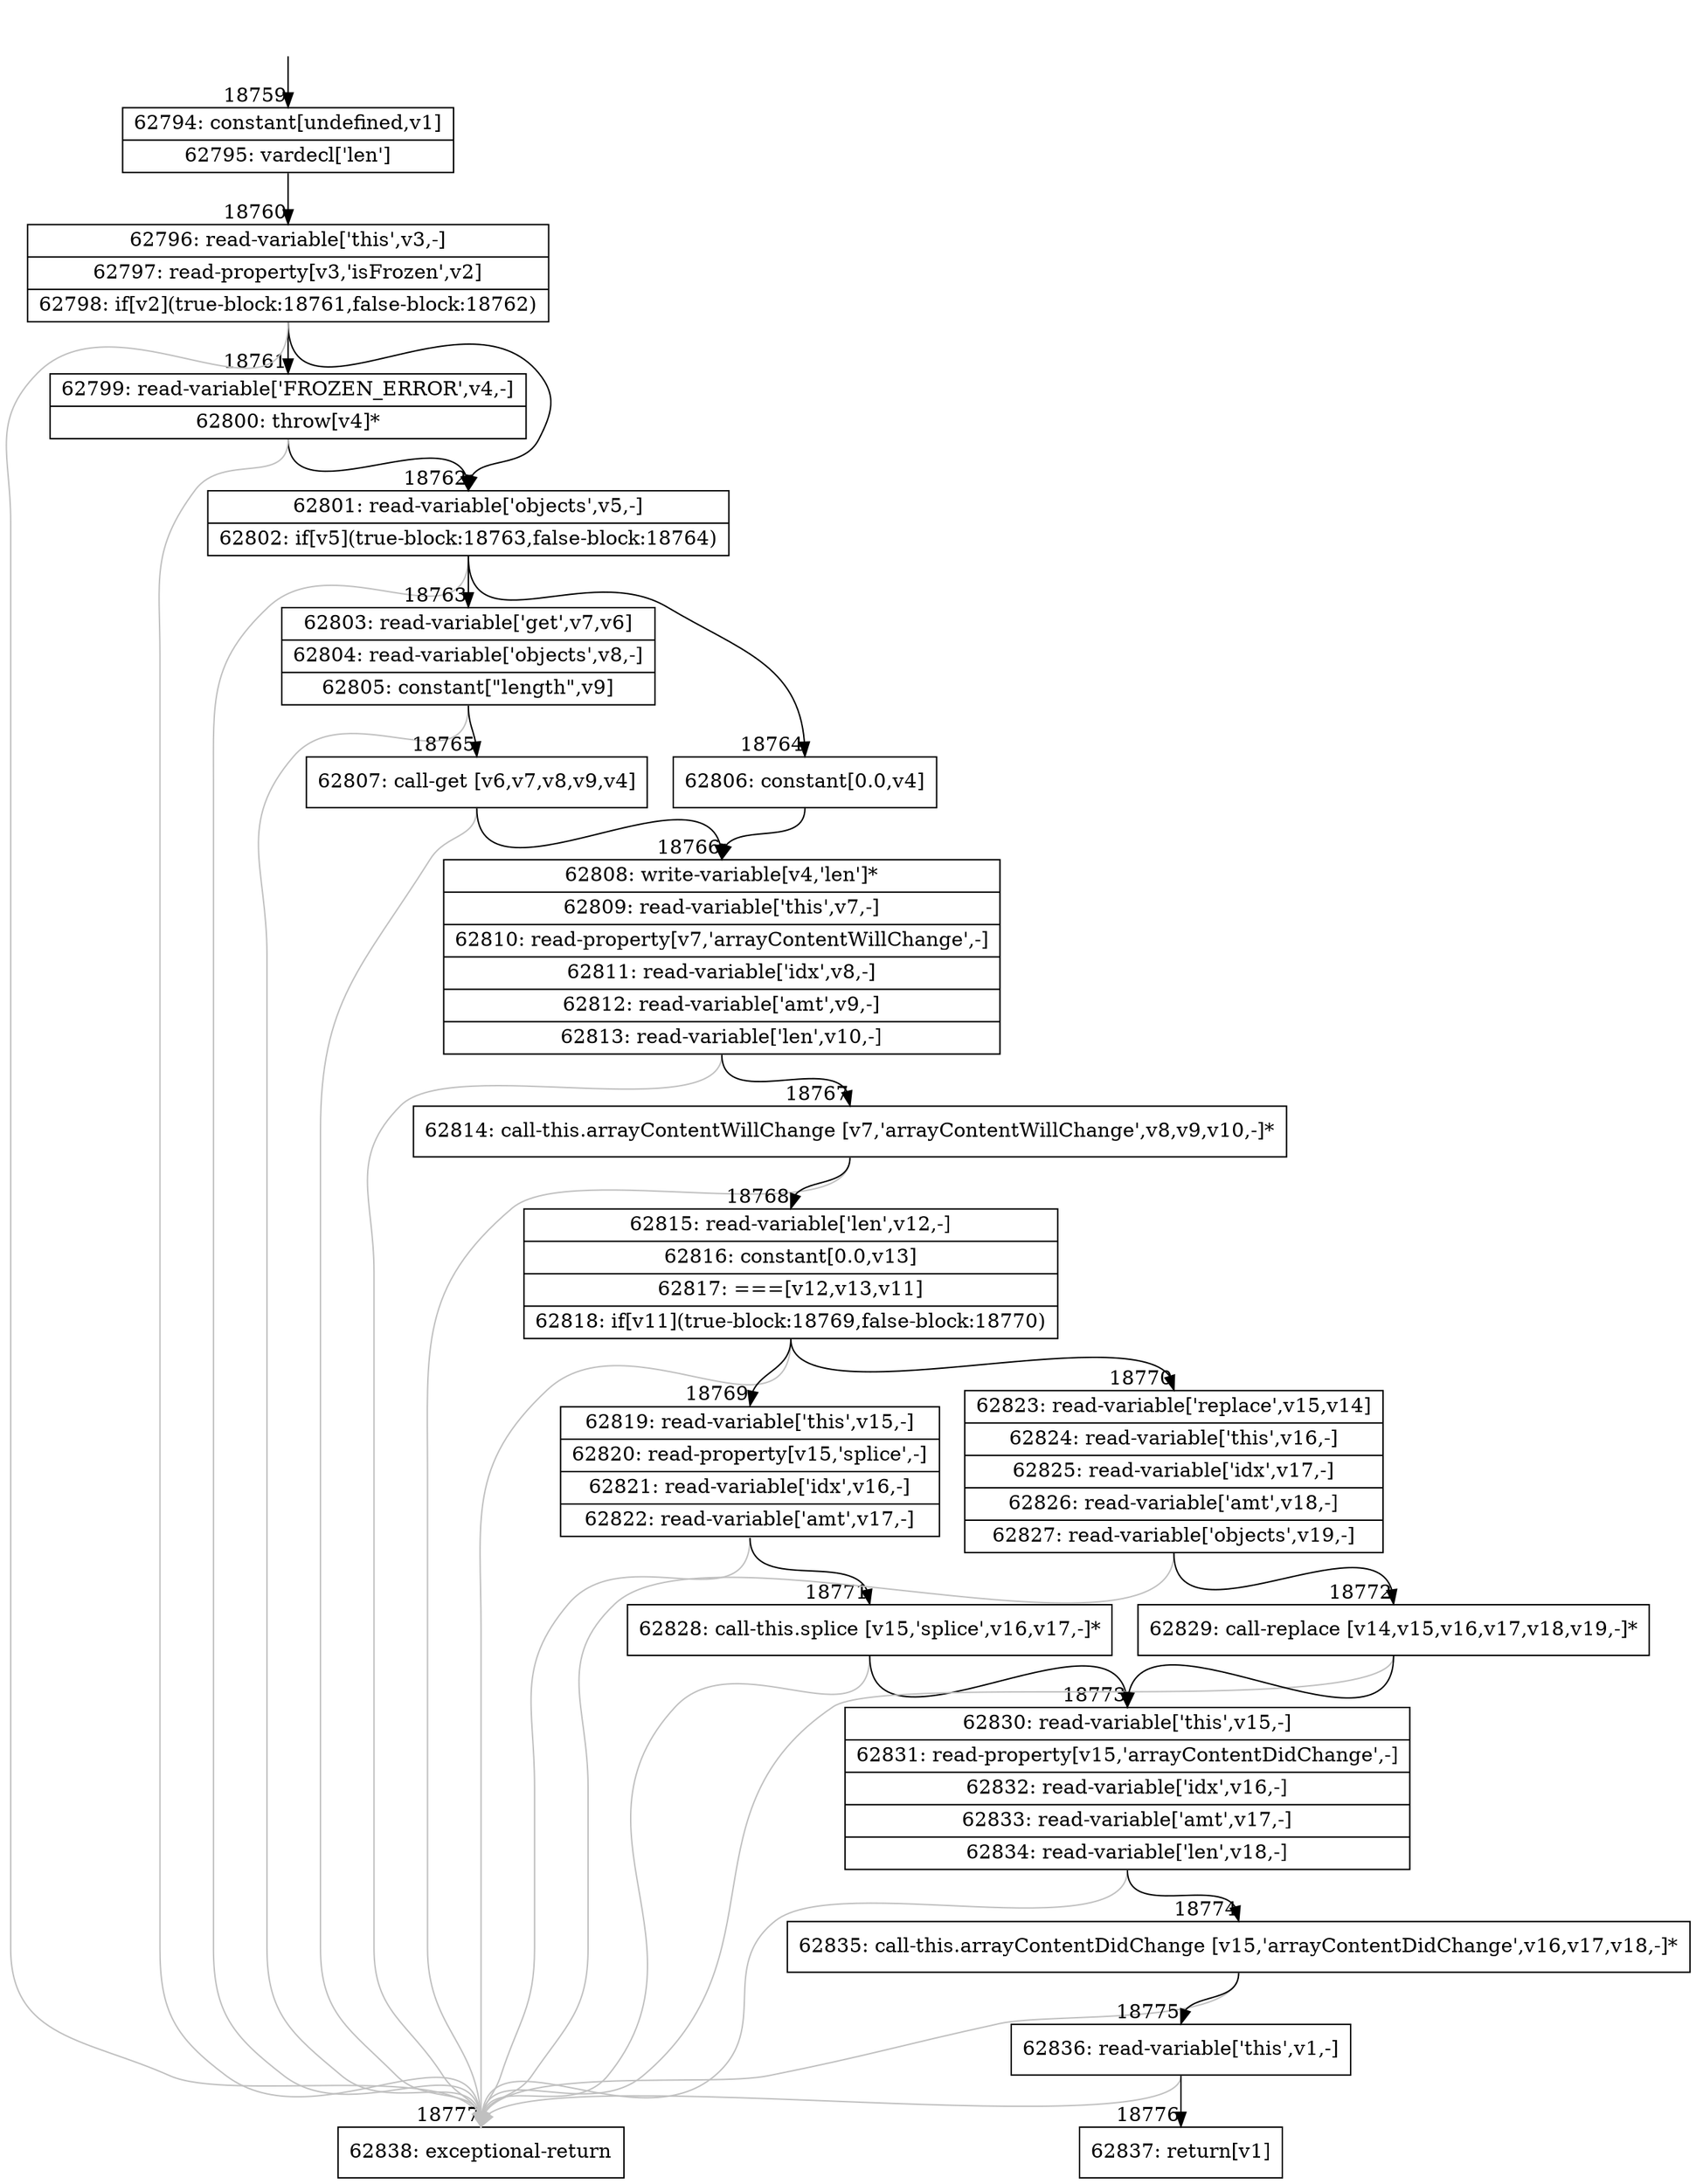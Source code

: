 digraph {
rankdir="TD"
BB_entry1616[shape=none,label=""];
BB_entry1616 -> BB18759 [tailport=s, headport=n, headlabel="    18759"]
BB18759 [shape=record label="{62794: constant[undefined,v1]|62795: vardecl['len']}" ] 
BB18759 -> BB18760 [tailport=s, headport=n, headlabel="      18760"]
BB18760 [shape=record label="{62796: read-variable['this',v3,-]|62797: read-property[v3,'isFrozen',v2]|62798: if[v2](true-block:18761,false-block:18762)}" ] 
BB18760 -> BB18761 [tailport=s, headport=n, headlabel="      18761"]
BB18760 -> BB18762 [tailport=s, headport=n, headlabel="      18762"]
BB18760 -> BB18777 [tailport=s, headport=n, color=gray, headlabel="      18777"]
BB18761 [shape=record label="{62799: read-variable['FROZEN_ERROR',v4,-]|62800: throw[v4]*}" ] 
BB18761 -> BB18762 [tailport=s, headport=n]
BB18761 -> BB18777 [tailport=s, headport=n, color=gray]
BB18762 [shape=record label="{62801: read-variable['objects',v5,-]|62802: if[v5](true-block:18763,false-block:18764)}" ] 
BB18762 -> BB18763 [tailport=s, headport=n, headlabel="      18763"]
BB18762 -> BB18764 [tailport=s, headport=n, headlabel="      18764"]
BB18762 -> BB18777 [tailport=s, headport=n, color=gray]
BB18763 [shape=record label="{62803: read-variable['get',v7,v6]|62804: read-variable['objects',v8,-]|62805: constant[\"length\",v9]}" ] 
BB18763 -> BB18765 [tailport=s, headport=n, headlabel="      18765"]
BB18763 -> BB18777 [tailport=s, headport=n, color=gray]
BB18764 [shape=record label="{62806: constant[0.0,v4]}" ] 
BB18764 -> BB18766 [tailport=s, headport=n, headlabel="      18766"]
BB18765 [shape=record label="{62807: call-get [v6,v7,v8,v9,v4]}" ] 
BB18765 -> BB18766 [tailport=s, headport=n]
BB18765 -> BB18777 [tailport=s, headport=n, color=gray]
BB18766 [shape=record label="{62808: write-variable[v4,'len']*|62809: read-variable['this',v7,-]|62810: read-property[v7,'arrayContentWillChange',-]|62811: read-variable['idx',v8,-]|62812: read-variable['amt',v9,-]|62813: read-variable['len',v10,-]}" ] 
BB18766 -> BB18767 [tailport=s, headport=n, headlabel="      18767"]
BB18766 -> BB18777 [tailport=s, headport=n, color=gray]
BB18767 [shape=record label="{62814: call-this.arrayContentWillChange [v7,'arrayContentWillChange',v8,v9,v10,-]*}" ] 
BB18767 -> BB18768 [tailport=s, headport=n, headlabel="      18768"]
BB18767 -> BB18777 [tailport=s, headport=n, color=gray]
BB18768 [shape=record label="{62815: read-variable['len',v12,-]|62816: constant[0.0,v13]|62817: ===[v12,v13,v11]|62818: if[v11](true-block:18769,false-block:18770)}" ] 
BB18768 -> BB18769 [tailport=s, headport=n, headlabel="      18769"]
BB18768 -> BB18770 [tailport=s, headport=n, headlabel="      18770"]
BB18768 -> BB18777 [tailport=s, headport=n, color=gray]
BB18769 [shape=record label="{62819: read-variable['this',v15,-]|62820: read-property[v15,'splice',-]|62821: read-variable['idx',v16,-]|62822: read-variable['amt',v17,-]}" ] 
BB18769 -> BB18771 [tailport=s, headport=n, headlabel="      18771"]
BB18769 -> BB18777 [tailport=s, headport=n, color=gray]
BB18770 [shape=record label="{62823: read-variable['replace',v15,v14]|62824: read-variable['this',v16,-]|62825: read-variable['idx',v17,-]|62826: read-variable['amt',v18,-]|62827: read-variable['objects',v19,-]}" ] 
BB18770 -> BB18772 [tailport=s, headport=n, headlabel="      18772"]
BB18770 -> BB18777 [tailport=s, headport=n, color=gray]
BB18771 [shape=record label="{62828: call-this.splice [v15,'splice',v16,v17,-]*}" ] 
BB18771 -> BB18773 [tailport=s, headport=n, headlabel="      18773"]
BB18771 -> BB18777 [tailport=s, headport=n, color=gray]
BB18772 [shape=record label="{62829: call-replace [v14,v15,v16,v17,v18,v19,-]*}" ] 
BB18772 -> BB18773 [tailport=s, headport=n]
BB18772 -> BB18777 [tailport=s, headport=n, color=gray]
BB18773 [shape=record label="{62830: read-variable['this',v15,-]|62831: read-property[v15,'arrayContentDidChange',-]|62832: read-variable['idx',v16,-]|62833: read-variable['amt',v17,-]|62834: read-variable['len',v18,-]}" ] 
BB18773 -> BB18774 [tailport=s, headport=n, headlabel="      18774"]
BB18773 -> BB18777 [tailport=s, headport=n, color=gray]
BB18774 [shape=record label="{62835: call-this.arrayContentDidChange [v15,'arrayContentDidChange',v16,v17,v18,-]*}" ] 
BB18774 -> BB18775 [tailport=s, headport=n, headlabel="      18775"]
BB18774 -> BB18777 [tailport=s, headport=n, color=gray]
BB18775 [shape=record label="{62836: read-variable['this',v1,-]}" ] 
BB18775 -> BB18776 [tailport=s, headport=n, headlabel="      18776"]
BB18775 -> BB18777 [tailport=s, headport=n, color=gray]
BB18776 [shape=record label="{62837: return[v1]}" ] 
BB18777 [shape=record label="{62838: exceptional-return}" ] 
//#$~ 35087
}
